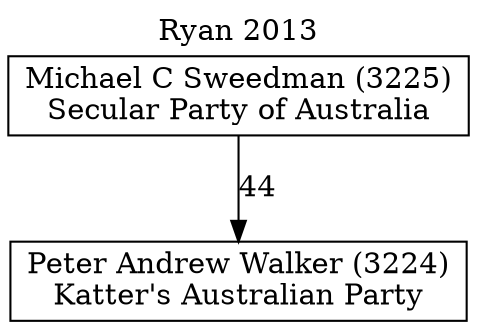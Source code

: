 // House preference flow
digraph "Peter Andrew Walker (3224)_Ryan_2013" {
	graph [label="Ryan 2013" labelloc=t mclimit=10]
	node [shape=box]
	"Peter Andrew Walker (3224)" [label="Peter Andrew Walker (3224)
Katter's Australian Party"]
	"Michael C Sweedman (3225)" [label="Michael C Sweedman (3225)
Secular Party of Australia"]
	"Michael C Sweedman (3225)" -> "Peter Andrew Walker (3224)" [label=44]
}

